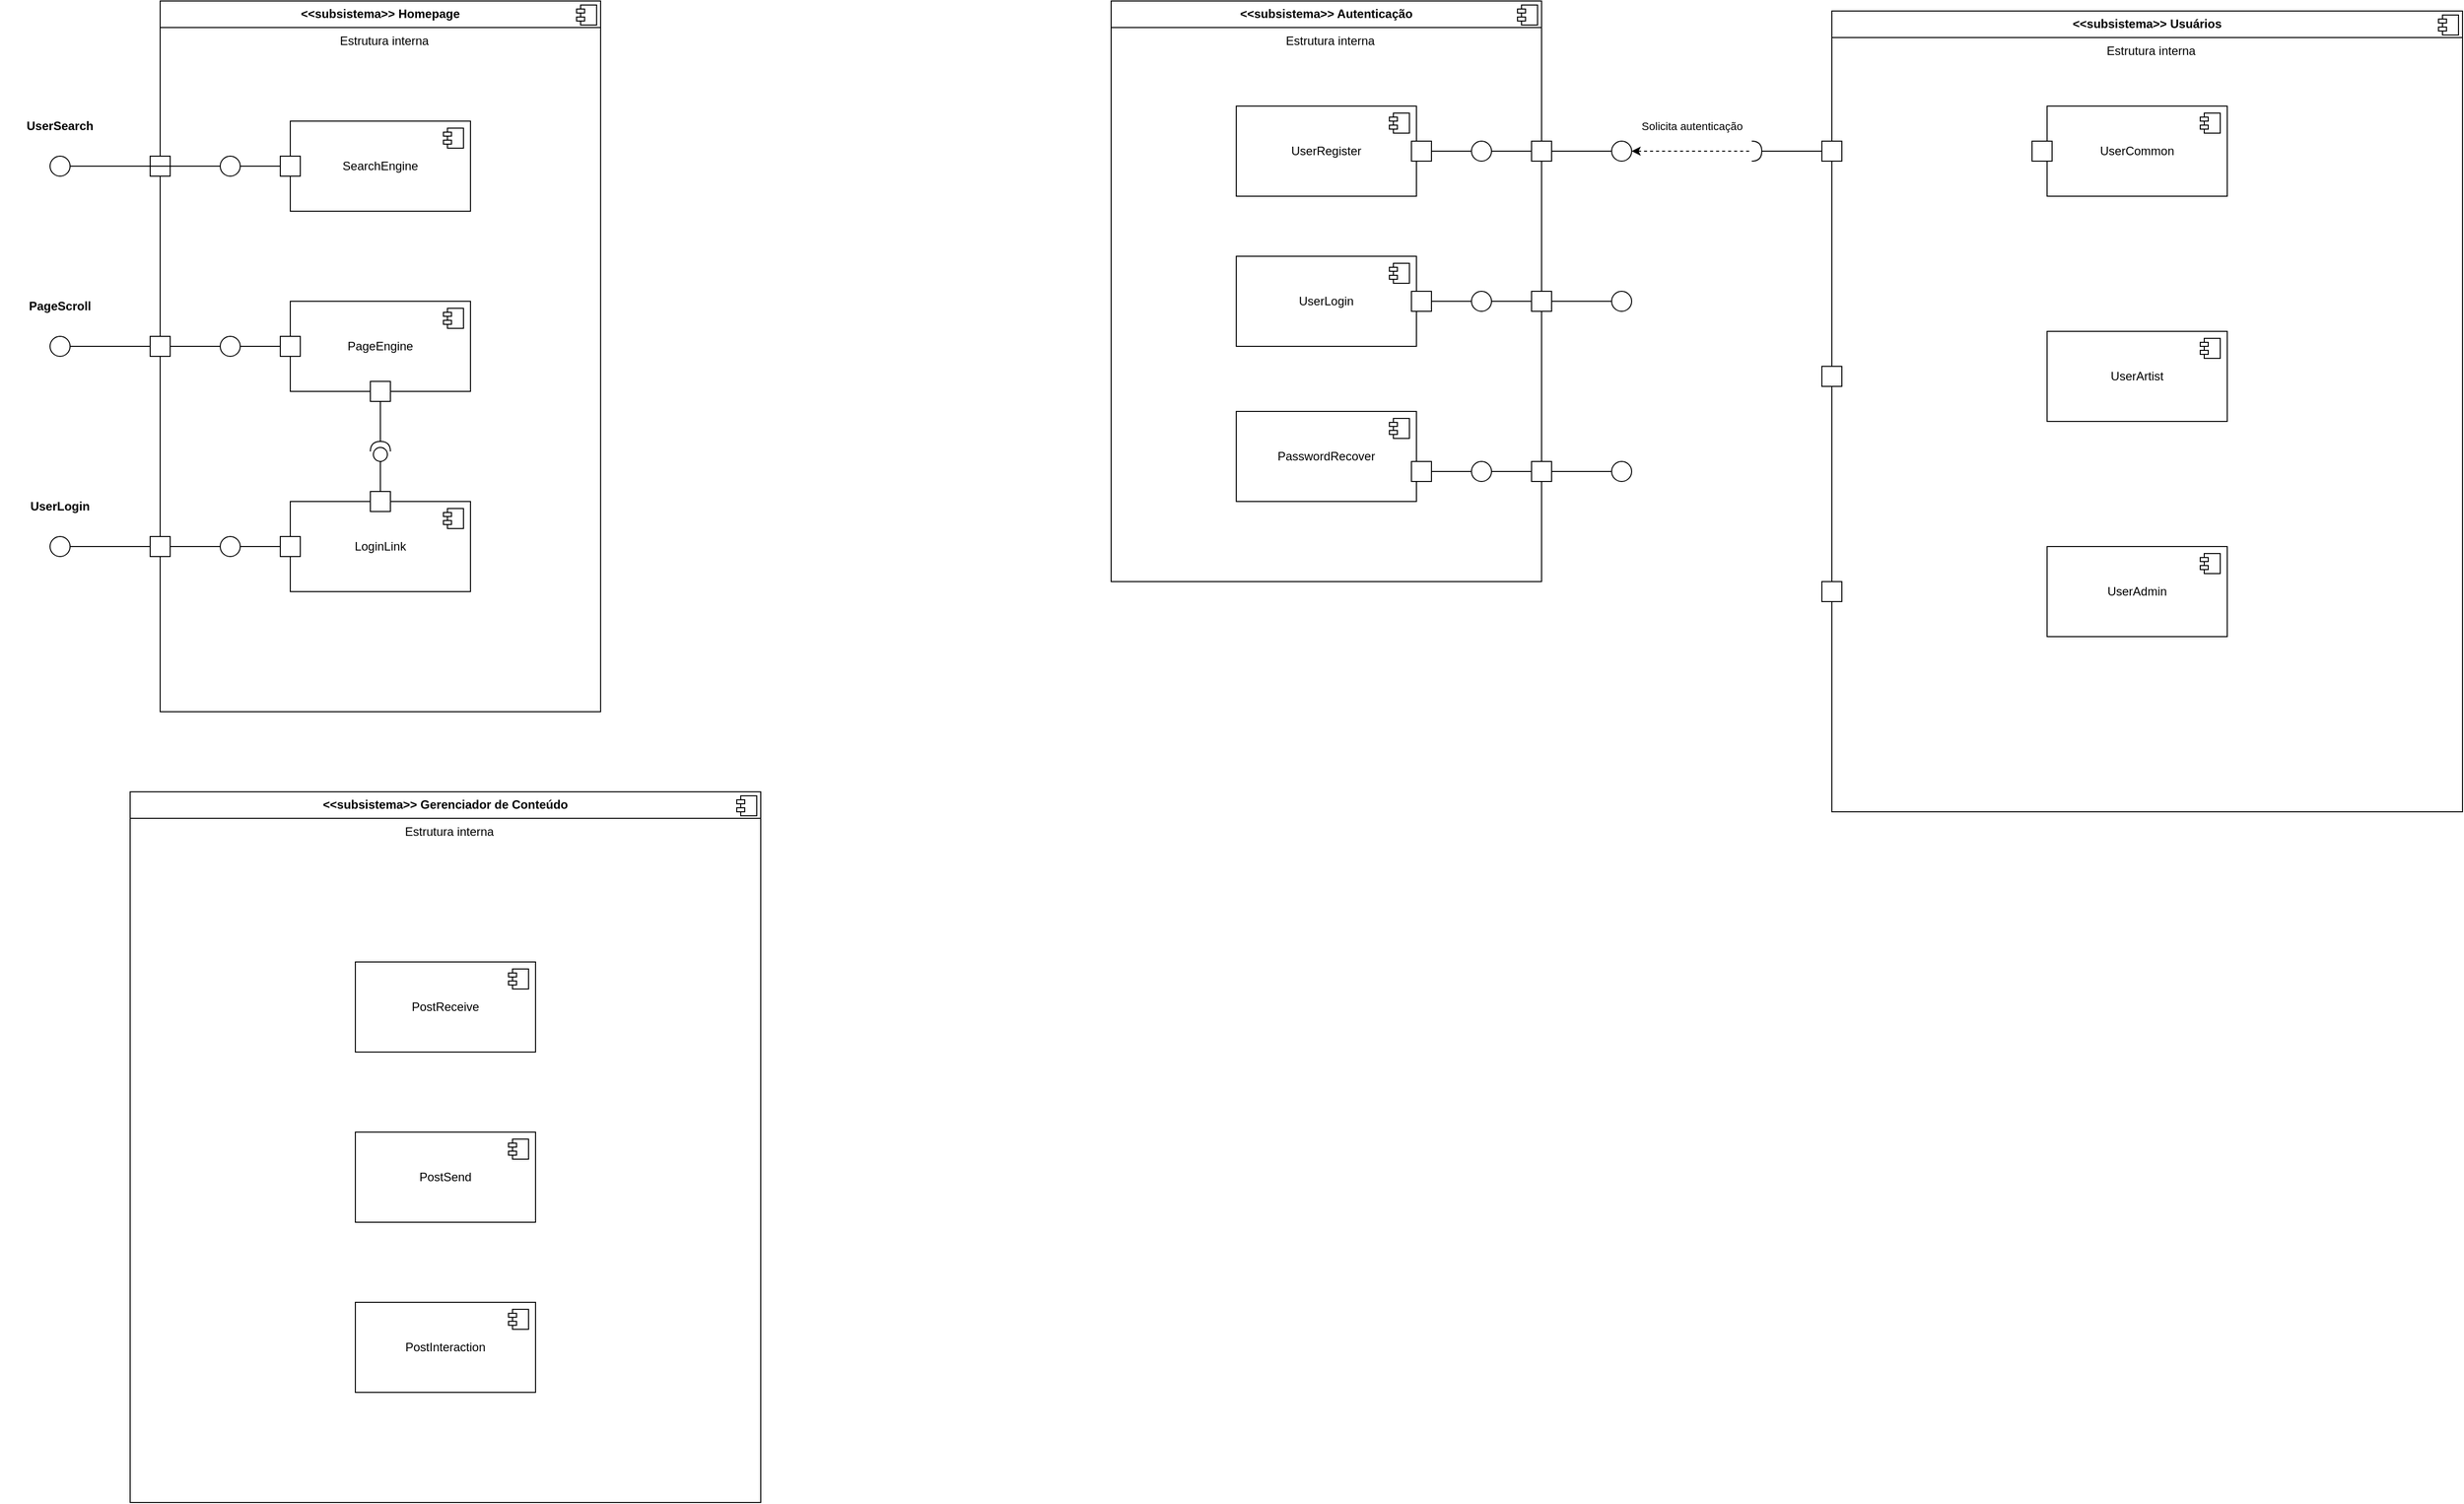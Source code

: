 <mxfile version="26.2.10">
  <diagram name="Page-1" id="truDuzlWjCOWGFAefhHL">
    <mxGraphModel dx="2528" dy="759" grid="1" gridSize="10" guides="1" tooltips="1" connect="1" arrows="1" fold="1" page="1" pageScale="1" pageWidth="1100" pageHeight="850" math="0" shadow="0">
      <root>
        <mxCell id="0" />
        <mxCell id="1" parent="0" />
        <mxCell id="n0_EX05j0_A7SR8eXa2z-1" value="&lt;p style=&quot;margin: 6px 0px 0px;&quot;&gt;&lt;b&gt;&amp;lt;&amp;lt;subsistema&amp;gt;&amp;gt; Homepage&lt;/b&gt;&lt;/p&gt;&lt;hr size=&quot;1&quot; style=&quot;border-style:solid;&quot;&gt;&lt;p style=&quot;margin:0px;margin-left:8px;&quot;&gt;Estrutura interna&lt;/p&gt;" style="align=center;overflow=fill;html=1;dropTarget=0;whiteSpace=wrap;" vertex="1" parent="1">
          <mxGeometry x="140" y="80" width="440" height="710" as="geometry" />
        </mxCell>
        <mxCell id="n0_EX05j0_A7SR8eXa2z-2" value="" style="shape=component;jettyWidth=8;jettyHeight=4;" vertex="1" parent="n0_EX05j0_A7SR8eXa2z-1">
          <mxGeometry x="1" width="20" height="20" relative="1" as="geometry">
            <mxPoint x="-24" y="4" as="offset" />
          </mxGeometry>
        </mxCell>
        <mxCell id="n0_EX05j0_A7SR8eXa2z-3" value="SearchEngine" style="html=1;dropTarget=0;whiteSpace=wrap;" vertex="1" parent="1">
          <mxGeometry x="270" y="200" width="180" height="90" as="geometry" />
        </mxCell>
        <mxCell id="n0_EX05j0_A7SR8eXa2z-4" value="" style="shape=module;jettyWidth=8;jettyHeight=4;" vertex="1" parent="n0_EX05j0_A7SR8eXa2z-3">
          <mxGeometry x="1" width="20" height="20" relative="1" as="geometry">
            <mxPoint x="-27" y="7" as="offset" />
          </mxGeometry>
        </mxCell>
        <mxCell id="n0_EX05j0_A7SR8eXa2z-8" value="" style="edgeStyle=orthogonalEdgeStyle;rounded=0;orthogonalLoop=1;jettySize=auto;html=1;entryX=0;entryY=0.5;entryDx=0;entryDy=0;endArrow=none;startFill=0;exitX=1;exitY=0.5;exitDx=0;exitDy=0;" edge="1" parent="1" source="n0_EX05j0_A7SR8eXa2z-9" target="n0_EX05j0_A7SR8eXa2z-3">
          <mxGeometry relative="1" as="geometry">
            <mxPoint x="50" y="205" as="sourcePoint" />
            <mxPoint x="240" y="205" as="targetPoint" />
            <Array as="points" />
          </mxGeometry>
        </mxCell>
        <mxCell id="n0_EX05j0_A7SR8eXa2z-12" value="" style="whiteSpace=wrap;html=1;aspect=fixed;fillColor=light-dark(#FFFFFF,#FFFFFF);" vertex="1" parent="1">
          <mxGeometry x="130" y="235" width="20" height="20" as="geometry" />
        </mxCell>
        <mxCell id="n0_EX05j0_A7SR8eXa2z-15" value="" style="ellipse;whiteSpace=wrap;html=1;aspect=fixed;fillColor=light-dark(#FFFFFF,#FFFFFF);" vertex="1" parent="1">
          <mxGeometry x="30" y="235" width="20" height="20" as="geometry" />
        </mxCell>
        <mxCell id="n0_EX05j0_A7SR8eXa2z-17" value="" style="edgeStyle=orthogonalEdgeStyle;rounded=0;orthogonalLoop=1;jettySize=auto;html=1;entryX=0;entryY=0.5;entryDx=0;entryDy=0;endArrow=none;startFill=0;exitX=1;exitY=0.5;exitDx=0;exitDy=0;" edge="1" parent="1" source="n0_EX05j0_A7SR8eXa2z-15" target="n0_EX05j0_A7SR8eXa2z-16">
          <mxGeometry relative="1" as="geometry">
            <mxPoint x="50" y="245" as="sourcePoint" />
            <mxPoint x="240" y="245" as="targetPoint" />
            <Array as="points" />
          </mxGeometry>
        </mxCell>
        <mxCell id="n0_EX05j0_A7SR8eXa2z-16" value="" style="ellipse;whiteSpace=wrap;html=1;aspect=fixed;fillColor=light-dark(#FFFFFF,#FFFFFF);" vertex="1" parent="1">
          <mxGeometry x="200" y="235" width="20" height="20" as="geometry" />
        </mxCell>
        <mxCell id="n0_EX05j0_A7SR8eXa2z-21" value="UserSearch" style="text;align=center;fontStyle=1;verticalAlign=middle;spacingLeft=3;spacingRight=3;strokeColor=none;rotatable=0;points=[[0,0.5],[1,0.5]];portConstraint=eastwest;html=1;whiteSpace=wrap;" vertex="1" parent="1">
          <mxGeometry x="-20" y="180" width="120" height="50" as="geometry" />
        </mxCell>
        <mxCell id="n0_EX05j0_A7SR8eXa2z-22" value="" style="edgeStyle=orthogonalEdgeStyle;rounded=0;orthogonalLoop=1;jettySize=auto;html=1;entryX=0;entryY=0.5;entryDx=0;entryDy=0;endArrow=none;startFill=0;exitX=1;exitY=0.5;exitDx=0;exitDy=0;" edge="1" parent="1" source="n0_EX05j0_A7SR8eXa2z-16" target="n0_EX05j0_A7SR8eXa2z-9">
          <mxGeometry relative="1" as="geometry">
            <mxPoint x="200" y="245" as="sourcePoint" />
            <mxPoint x="270" y="245" as="targetPoint" />
            <Array as="points" />
          </mxGeometry>
        </mxCell>
        <mxCell id="n0_EX05j0_A7SR8eXa2z-9" value="" style="whiteSpace=wrap;html=1;aspect=fixed;fillColor=light-dark(#FFFFFF,#FFFFFF);" vertex="1" parent="1">
          <mxGeometry x="260" y="235" width="20" height="20" as="geometry" />
        </mxCell>
        <mxCell id="n0_EX05j0_A7SR8eXa2z-23" value="PageEngine" style="html=1;dropTarget=0;whiteSpace=wrap;" vertex="1" parent="1">
          <mxGeometry x="270" y="380" width="180" height="90" as="geometry" />
        </mxCell>
        <mxCell id="n0_EX05j0_A7SR8eXa2z-24" value="" style="shape=module;jettyWidth=8;jettyHeight=4;" vertex="1" parent="n0_EX05j0_A7SR8eXa2z-23">
          <mxGeometry x="1" width="20" height="20" relative="1" as="geometry">
            <mxPoint x="-27" y="7" as="offset" />
          </mxGeometry>
        </mxCell>
        <mxCell id="n0_EX05j0_A7SR8eXa2z-25" value="" style="ellipse;whiteSpace=wrap;html=1;aspect=fixed;fillColor=light-dark(#FFFFFF,#FFFFFF);" vertex="1" parent="1">
          <mxGeometry x="30" y="415" width="20" height="20" as="geometry" />
        </mxCell>
        <mxCell id="n0_EX05j0_A7SR8eXa2z-26" value="" style="edgeStyle=orthogonalEdgeStyle;rounded=0;orthogonalLoop=1;jettySize=auto;html=1;entryX=0;entryY=0.5;entryDx=0;entryDy=0;endArrow=none;startFill=0;exitX=1;exitY=0.5;exitDx=0;exitDy=0;" edge="1" parent="1" source="n0_EX05j0_A7SR8eXa2z-39" target="n0_EX05j0_A7SR8eXa2z-27">
          <mxGeometry relative="1" as="geometry">
            <mxPoint x="50" y="425" as="sourcePoint" />
            <mxPoint x="240" y="425" as="targetPoint" />
            <Array as="points" />
          </mxGeometry>
        </mxCell>
        <mxCell id="n0_EX05j0_A7SR8eXa2z-37" style="edgeStyle=orthogonalEdgeStyle;rounded=0;orthogonalLoop=1;jettySize=auto;html=1;entryX=0;entryY=0.5;entryDx=0;entryDy=0;endArrow=none;startFill=0;" edge="1" parent="1" source="n0_EX05j0_A7SR8eXa2z-27" target="n0_EX05j0_A7SR8eXa2z-29">
          <mxGeometry relative="1" as="geometry" />
        </mxCell>
        <mxCell id="n0_EX05j0_A7SR8eXa2z-27" value="" style="ellipse;whiteSpace=wrap;html=1;aspect=fixed;fillColor=light-dark(#FFFFFF,#FFFFFF);" vertex="1" parent="1">
          <mxGeometry x="200" y="415" width="20" height="20" as="geometry" />
        </mxCell>
        <mxCell id="n0_EX05j0_A7SR8eXa2z-28" value="PageScroll" style="text;align=center;fontStyle=1;verticalAlign=middle;spacingLeft=3;spacingRight=3;strokeColor=none;rotatable=0;points=[[0,0.5],[1,0.5]];portConstraint=eastwest;html=1;whiteSpace=wrap;" vertex="1" parent="1">
          <mxGeometry x="-20" y="360" width="120" height="50" as="geometry" />
        </mxCell>
        <mxCell id="n0_EX05j0_A7SR8eXa2z-29" value="" style="whiteSpace=wrap;html=1;aspect=fixed;fillColor=light-dark(#FFFFFF,#FFFFFF);" vertex="1" parent="1">
          <mxGeometry x="260" y="415" width="20" height="20" as="geometry" />
        </mxCell>
        <mxCell id="n0_EX05j0_A7SR8eXa2z-65" style="edgeStyle=orthogonalEdgeStyle;rounded=0;orthogonalLoop=1;jettySize=auto;html=1;entryX=0.5;entryY=1;entryDx=0;entryDy=0;endArrow=none;startFill=0;" edge="1" parent="1" source="n0_EX05j0_A7SR8eXa2z-67" target="n0_EX05j0_A7SR8eXa2z-70">
          <mxGeometry relative="1" as="geometry" />
        </mxCell>
        <mxCell id="n0_EX05j0_A7SR8eXa2z-30" value="LoginLink" style="html=1;dropTarget=0;whiteSpace=wrap;" vertex="1" parent="1">
          <mxGeometry x="270" y="580" width="180" height="90" as="geometry" />
        </mxCell>
        <mxCell id="n0_EX05j0_A7SR8eXa2z-31" value="" style="shape=module;jettyWidth=8;jettyHeight=4;" vertex="1" parent="n0_EX05j0_A7SR8eXa2z-30">
          <mxGeometry x="1" width="20" height="20" relative="1" as="geometry">
            <mxPoint x="-27" y="7" as="offset" />
          </mxGeometry>
        </mxCell>
        <mxCell id="n0_EX05j0_A7SR8eXa2z-32" value="" style="ellipse;whiteSpace=wrap;html=1;aspect=fixed;fillColor=light-dark(#FFFFFF,#FFFFFF);" vertex="1" parent="1">
          <mxGeometry x="30" y="615" width="20" height="20" as="geometry" />
        </mxCell>
        <mxCell id="n0_EX05j0_A7SR8eXa2z-33" value="" style="edgeStyle=orthogonalEdgeStyle;rounded=0;orthogonalLoop=1;jettySize=auto;html=1;entryX=0;entryY=0.5;entryDx=0;entryDy=0;endArrow=none;startFill=0;exitX=1;exitY=0.5;exitDx=0;exitDy=0;" edge="1" parent="1" source="n0_EX05j0_A7SR8eXa2z-32" target="n0_EX05j0_A7SR8eXa2z-34">
          <mxGeometry relative="1" as="geometry">
            <mxPoint x="50" y="625" as="sourcePoint" />
            <mxPoint x="240" y="625" as="targetPoint" />
            <Array as="points" />
          </mxGeometry>
        </mxCell>
        <mxCell id="n0_EX05j0_A7SR8eXa2z-38" style="edgeStyle=orthogonalEdgeStyle;rounded=0;orthogonalLoop=1;jettySize=auto;html=1;entryX=0;entryY=0.5;entryDx=0;entryDy=0;endArrow=none;startFill=0;" edge="1" parent="1" source="n0_EX05j0_A7SR8eXa2z-34" target="n0_EX05j0_A7SR8eXa2z-36">
          <mxGeometry relative="1" as="geometry" />
        </mxCell>
        <mxCell id="n0_EX05j0_A7SR8eXa2z-34" value="" style="ellipse;whiteSpace=wrap;html=1;aspect=fixed;fillColor=light-dark(#FFFFFF,#FFFFFF);" vertex="1" parent="1">
          <mxGeometry x="200" y="615" width="20" height="20" as="geometry" />
        </mxCell>
        <mxCell id="n0_EX05j0_A7SR8eXa2z-35" value="UserLogin" style="text;align=center;fontStyle=1;verticalAlign=middle;spacingLeft=3;spacingRight=3;strokeColor=none;rotatable=0;points=[[0,0.5],[1,0.5]];portConstraint=eastwest;html=1;whiteSpace=wrap;" vertex="1" parent="1">
          <mxGeometry x="-20" y="560" width="120" height="50" as="geometry" />
        </mxCell>
        <mxCell id="n0_EX05j0_A7SR8eXa2z-36" value="" style="whiteSpace=wrap;html=1;aspect=fixed;fillColor=light-dark(#FFFFFF,#FFFFFF);" vertex="1" parent="1">
          <mxGeometry x="260" y="615" width="20" height="20" as="geometry" />
        </mxCell>
        <mxCell id="n0_EX05j0_A7SR8eXa2z-40" value="" style="edgeStyle=orthogonalEdgeStyle;rounded=0;orthogonalLoop=1;jettySize=auto;html=1;entryX=0;entryY=0.5;entryDx=0;entryDy=0;endArrow=none;startFill=0;exitX=1;exitY=0.5;exitDx=0;exitDy=0;" edge="1" parent="1" source="n0_EX05j0_A7SR8eXa2z-25" target="n0_EX05j0_A7SR8eXa2z-39">
          <mxGeometry relative="1" as="geometry">
            <mxPoint x="50" y="425" as="sourcePoint" />
            <mxPoint x="200" y="425" as="targetPoint" />
            <Array as="points" />
          </mxGeometry>
        </mxCell>
        <mxCell id="n0_EX05j0_A7SR8eXa2z-39" value="" style="whiteSpace=wrap;html=1;aspect=fixed;fillColor=light-dark(#FFFFFF,#FFFFFF);" vertex="1" parent="1">
          <mxGeometry x="130" y="415" width="20" height="20" as="geometry" />
        </mxCell>
        <mxCell id="n0_EX05j0_A7SR8eXa2z-41" value="" style="whiteSpace=wrap;html=1;aspect=fixed;fillColor=light-dark(#FFFFFF,#FFFFFF);" vertex="1" parent="1">
          <mxGeometry x="130" y="615" width="20" height="20" as="geometry" />
        </mxCell>
        <mxCell id="n0_EX05j0_A7SR8eXa2z-66" value="" style="edgeStyle=orthogonalEdgeStyle;rounded=0;orthogonalLoop=1;jettySize=auto;html=1;entryX=0;entryY=0.5;entryDx=0;entryDy=0;endArrow=none;startFill=0;entryPerimeter=0;" edge="1" parent="1" source="n0_EX05j0_A7SR8eXa2z-68" target="n0_EX05j0_A7SR8eXa2z-67">
          <mxGeometry relative="1" as="geometry">
            <mxPoint x="360" y="580" as="sourcePoint" />
            <mxPoint x="360" y="470" as="targetPoint" />
          </mxGeometry>
        </mxCell>
        <mxCell id="n0_EX05j0_A7SR8eXa2z-67" value="" style="shape=providedRequiredInterface;html=1;verticalLabelPosition=bottom;sketch=0;rotation=-90;" vertex="1" parent="1">
          <mxGeometry x="350" y="520" width="20" height="20" as="geometry" />
        </mxCell>
        <mxCell id="n0_EX05j0_A7SR8eXa2z-69" value="" style="edgeStyle=orthogonalEdgeStyle;rounded=0;orthogonalLoop=1;jettySize=auto;html=1;entryX=0.5;entryY=0;entryDx=0;entryDy=0;endArrow=none;startFill=0;" edge="1" parent="1" source="n0_EX05j0_A7SR8eXa2z-30" target="n0_EX05j0_A7SR8eXa2z-68">
          <mxGeometry relative="1" as="geometry">
            <mxPoint x="360" y="580" as="sourcePoint" />
            <mxPoint x="360" y="540" as="targetPoint" />
            <Array as="points">
              <mxPoint x="360" y="560" />
              <mxPoint x="360" y="560" />
            </Array>
          </mxGeometry>
        </mxCell>
        <mxCell id="n0_EX05j0_A7SR8eXa2z-68" value="" style="whiteSpace=wrap;html=1;aspect=fixed;fillColor=light-dark(#FFFFFF,#FFFFFF);" vertex="1" parent="1">
          <mxGeometry x="350" y="570" width="20" height="20" as="geometry" />
        </mxCell>
        <mxCell id="n0_EX05j0_A7SR8eXa2z-70" value="" style="whiteSpace=wrap;html=1;aspect=fixed;fillColor=light-dark(#FFFFFF,#FFFFFF);" vertex="1" parent="1">
          <mxGeometry x="350" y="460" width="20" height="20" as="geometry" />
        </mxCell>
        <mxCell id="n0_EX05j0_A7SR8eXa2z-71" value="&lt;p style=&quot;margin: 6px 0px 0px;&quot;&gt;&lt;b&gt;&amp;lt;&amp;lt;subsistema&amp;gt;&amp;gt; Usuários&lt;/b&gt;&lt;/p&gt;&lt;hr size=&quot;1&quot; style=&quot;border-style:solid;&quot;&gt;&lt;p style=&quot;margin:0px;margin-left:8px;&quot;&gt;Estrutura interna&lt;/p&gt;" style="align=center;overflow=fill;html=1;dropTarget=0;whiteSpace=wrap;" vertex="1" parent="1">
          <mxGeometry x="1810" y="90" width="630" height="800" as="geometry" />
        </mxCell>
        <mxCell id="n0_EX05j0_A7SR8eXa2z-72" value="" style="shape=component;jettyWidth=8;jettyHeight=4;" vertex="1" parent="n0_EX05j0_A7SR8eXa2z-71">
          <mxGeometry x="1" width="20" height="20" relative="1" as="geometry">
            <mxPoint x="-24" y="4" as="offset" />
          </mxGeometry>
        </mxCell>
        <mxCell id="n0_EX05j0_A7SR8eXa2z-73" value="UserCommon" style="html=1;dropTarget=0;whiteSpace=wrap;" vertex="1" parent="1">
          <mxGeometry x="2025" y="185" width="180" height="90" as="geometry" />
        </mxCell>
        <mxCell id="n0_EX05j0_A7SR8eXa2z-74" value="" style="shape=module;jettyWidth=8;jettyHeight=4;" vertex="1" parent="n0_EX05j0_A7SR8eXa2z-73">
          <mxGeometry x="1" width="20" height="20" relative="1" as="geometry">
            <mxPoint x="-27" y="7" as="offset" />
          </mxGeometry>
        </mxCell>
        <mxCell id="n0_EX05j0_A7SR8eXa2z-75" value="UserArtist" style="html=1;dropTarget=0;whiteSpace=wrap;" vertex="1" parent="1">
          <mxGeometry x="2025" y="410" width="180" height="90" as="geometry" />
        </mxCell>
        <mxCell id="n0_EX05j0_A7SR8eXa2z-76" value="" style="shape=module;jettyWidth=8;jettyHeight=4;" vertex="1" parent="n0_EX05j0_A7SR8eXa2z-75">
          <mxGeometry x="1" width="20" height="20" relative="1" as="geometry">
            <mxPoint x="-27" y="7" as="offset" />
          </mxGeometry>
        </mxCell>
        <mxCell id="n0_EX05j0_A7SR8eXa2z-79" value="" style="group" vertex="1" connectable="0" parent="1">
          <mxGeometry x="110" y="870" width="630" height="710" as="geometry" />
        </mxCell>
        <mxCell id="n0_EX05j0_A7SR8eXa2z-47" value="&lt;p style=&quot;margin: 6px 0px 0px;&quot;&gt;&lt;b&gt;&amp;lt;&amp;lt;subsistema&amp;gt;&amp;gt; Gerenciador de Conteúdo&lt;/b&gt;&lt;/p&gt;&lt;hr size=&quot;1&quot; style=&quot;border-style:solid;&quot;&gt;&lt;p style=&quot;margin:0px;margin-left:8px;&quot;&gt;Estrutura interna&lt;/p&gt;" style="align=center;overflow=fill;html=1;dropTarget=0;whiteSpace=wrap;" vertex="1" parent="n0_EX05j0_A7SR8eXa2z-79">
          <mxGeometry width="630" height="710" as="geometry" />
        </mxCell>
        <mxCell id="n0_EX05j0_A7SR8eXa2z-48" value="" style="shape=component;jettyWidth=8;jettyHeight=4;" vertex="1" parent="n0_EX05j0_A7SR8eXa2z-47">
          <mxGeometry x="1" width="20" height="20" relative="1" as="geometry">
            <mxPoint x="-24" y="4" as="offset" />
          </mxGeometry>
        </mxCell>
        <mxCell id="n0_EX05j0_A7SR8eXa2z-49" value="PostReceive" style="html=1;dropTarget=0;whiteSpace=wrap;" vertex="1" parent="n0_EX05j0_A7SR8eXa2z-79">
          <mxGeometry x="225" y="170" width="180" height="90" as="geometry" />
        </mxCell>
        <mxCell id="n0_EX05j0_A7SR8eXa2z-50" value="" style="shape=module;jettyWidth=8;jettyHeight=4;" vertex="1" parent="n0_EX05j0_A7SR8eXa2z-49">
          <mxGeometry x="1" width="20" height="20" relative="1" as="geometry">
            <mxPoint x="-27" y="7" as="offset" />
          </mxGeometry>
        </mxCell>
        <mxCell id="n0_EX05j0_A7SR8eXa2z-51" value="PostSend" style="html=1;dropTarget=0;whiteSpace=wrap;" vertex="1" parent="n0_EX05j0_A7SR8eXa2z-79">
          <mxGeometry x="225" y="340" width="180" height="90" as="geometry" />
        </mxCell>
        <mxCell id="n0_EX05j0_A7SR8eXa2z-52" value="" style="shape=module;jettyWidth=8;jettyHeight=4;" vertex="1" parent="n0_EX05j0_A7SR8eXa2z-51">
          <mxGeometry x="1" width="20" height="20" relative="1" as="geometry">
            <mxPoint x="-27" y="7" as="offset" />
          </mxGeometry>
        </mxCell>
        <mxCell id="n0_EX05j0_A7SR8eXa2z-53" value="PostInteraction" style="html=1;dropTarget=0;whiteSpace=wrap;" vertex="1" parent="n0_EX05j0_A7SR8eXa2z-79">
          <mxGeometry x="225" y="510" width="180" height="90" as="geometry" />
        </mxCell>
        <mxCell id="n0_EX05j0_A7SR8eXa2z-54" value="" style="shape=module;jettyWidth=8;jettyHeight=4;" vertex="1" parent="n0_EX05j0_A7SR8eXa2z-53">
          <mxGeometry x="1" width="20" height="20" relative="1" as="geometry">
            <mxPoint x="-27" y="7" as="offset" />
          </mxGeometry>
        </mxCell>
        <mxCell id="n0_EX05j0_A7SR8eXa2z-81" value="" style="whiteSpace=wrap;html=1;aspect=fixed;fillColor=light-dark(#FFFFFF,#FFFFFF);" vertex="1" parent="1">
          <mxGeometry x="1800" y="220" width="20" height="20" as="geometry" />
        </mxCell>
        <mxCell id="n0_EX05j0_A7SR8eXa2z-84" style="edgeStyle=orthogonalEdgeStyle;rounded=0;orthogonalLoop=1;jettySize=auto;html=1;entryX=0;entryY=0.5;entryDx=0;entryDy=0;endArrow=none;startFill=1;entryPerimeter=0;dashed=1;startArrow=classic;" edge="1" parent="1" source="n0_EX05j0_A7SR8eXa2z-94" target="n0_EX05j0_A7SR8eXa2z-96">
          <mxGeometry relative="1" as="geometry" />
        </mxCell>
        <mxCell id="n0_EX05j0_A7SR8eXa2z-101" value="Solicita autenticação" style="edgeLabel;html=1;align=center;verticalAlign=middle;resizable=0;points=[];" vertex="1" connectable="0" parent="n0_EX05j0_A7SR8eXa2z-84">
          <mxGeometry x="-0.108" y="1" relative="1" as="geometry">
            <mxPoint x="6" y="-24" as="offset" />
          </mxGeometry>
        </mxCell>
        <mxCell id="n0_EX05j0_A7SR8eXa2z-90" value="" style="whiteSpace=wrap;html=1;aspect=fixed;fillColor=light-dark(#FFFFFF,#FFFFFF);" vertex="1" parent="1">
          <mxGeometry x="2010" y="220" width="20" height="20" as="geometry" />
        </mxCell>
        <mxCell id="n0_EX05j0_A7SR8eXa2z-95" value="" style="edgeStyle=orthogonalEdgeStyle;rounded=0;orthogonalLoop=1;jettySize=auto;html=1;entryX=0;entryY=0.5;entryDx=0;entryDy=0;endArrow=none;startFill=0;" edge="1" parent="1" source="n0_EX05j0_A7SR8eXa2z-82" target="n0_EX05j0_A7SR8eXa2z-94">
          <mxGeometry relative="1" as="geometry">
            <mxPoint x="1560" y="230" as="sourcePoint" />
            <mxPoint x="1730" y="230" as="targetPoint" />
          </mxGeometry>
        </mxCell>
        <mxCell id="n0_EX05j0_A7SR8eXa2z-94" value="" style="ellipse;whiteSpace=wrap;html=1;aspect=fixed;fillColor=light-dark(#FFFFFF,#FFFFFF);" vertex="1" parent="1">
          <mxGeometry x="1590" y="220" width="20" height="20" as="geometry" />
        </mxCell>
        <mxCell id="n0_EX05j0_A7SR8eXa2z-99" style="edgeStyle=orthogonalEdgeStyle;rounded=0;orthogonalLoop=1;jettySize=auto;html=1;entryX=0;entryY=0.5;entryDx=0;entryDy=0;endArrow=none;startFill=0;" edge="1" parent="1" source="n0_EX05j0_A7SR8eXa2z-96" target="n0_EX05j0_A7SR8eXa2z-81">
          <mxGeometry relative="1" as="geometry" />
        </mxCell>
        <mxCell id="n0_EX05j0_A7SR8eXa2z-96" value="" style="shape=requiredInterface;html=1;verticalLabelPosition=bottom;sketch=0;" vertex="1" parent="1">
          <mxGeometry x="1730" y="220" width="10" height="20" as="geometry" />
        </mxCell>
        <mxCell id="n0_EX05j0_A7SR8eXa2z-97" value="UserAdmin" style="html=1;dropTarget=0;whiteSpace=wrap;" vertex="1" parent="1">
          <mxGeometry x="2025" y="625" width="180" height="90" as="geometry" />
        </mxCell>
        <mxCell id="n0_EX05j0_A7SR8eXa2z-98" value="" style="shape=module;jettyWidth=8;jettyHeight=4;" vertex="1" parent="n0_EX05j0_A7SR8eXa2z-97">
          <mxGeometry x="1" width="20" height="20" relative="1" as="geometry">
            <mxPoint x="-27" y="7" as="offset" />
          </mxGeometry>
        </mxCell>
        <mxCell id="n0_EX05j0_A7SR8eXa2z-45" value="&lt;p style=&quot;margin: 6px 0px 0px;&quot;&gt;&lt;b&gt;&amp;lt;&amp;lt;subsistema&amp;gt;&amp;gt; Autenticação&lt;/b&gt;&lt;/p&gt;&lt;hr size=&quot;1&quot; style=&quot;border-style:solid;&quot;&gt;&lt;p style=&quot;margin:0px;margin-left:8px;&quot;&gt;Estrutura interna&lt;/p&gt;" style="align=center;overflow=fill;html=1;dropTarget=0;whiteSpace=wrap;" vertex="1" parent="1">
          <mxGeometry x="1090" y="80" width="430" height="580" as="geometry" />
        </mxCell>
        <mxCell id="n0_EX05j0_A7SR8eXa2z-46" value="" style="shape=component;jettyWidth=8;jettyHeight=4;" vertex="1" parent="n0_EX05j0_A7SR8eXa2z-45">
          <mxGeometry x="1" width="20" height="20" relative="1" as="geometry">
            <mxPoint x="-24" y="4" as="offset" />
          </mxGeometry>
        </mxCell>
        <mxCell id="n0_EX05j0_A7SR8eXa2z-55" value="UserRegister" style="html=1;dropTarget=0;whiteSpace=wrap;" vertex="1" parent="1">
          <mxGeometry x="1215" y="185" width="180" height="90" as="geometry" />
        </mxCell>
        <mxCell id="n0_EX05j0_A7SR8eXa2z-56" value="" style="shape=module;jettyWidth=8;jettyHeight=4;" vertex="1" parent="n0_EX05j0_A7SR8eXa2z-55">
          <mxGeometry x="1" width="20" height="20" relative="1" as="geometry">
            <mxPoint x="-27" y="7" as="offset" />
          </mxGeometry>
        </mxCell>
        <mxCell id="n0_EX05j0_A7SR8eXa2z-57" value="UserLogin" style="html=1;dropTarget=0;whiteSpace=wrap;" vertex="1" parent="1">
          <mxGeometry x="1215" y="335" width="180" height="90" as="geometry" />
        </mxCell>
        <mxCell id="n0_EX05j0_A7SR8eXa2z-58" value="" style="shape=module;jettyWidth=8;jettyHeight=4;" vertex="1" parent="n0_EX05j0_A7SR8eXa2z-57">
          <mxGeometry x="1" width="20" height="20" relative="1" as="geometry">
            <mxPoint x="-27" y="7" as="offset" />
          </mxGeometry>
        </mxCell>
        <mxCell id="n0_EX05j0_A7SR8eXa2z-59" value="PasswordRecover" style="html=1;dropTarget=0;whiteSpace=wrap;" vertex="1" parent="1">
          <mxGeometry x="1215" y="490" width="180" height="90" as="geometry" />
        </mxCell>
        <mxCell id="n0_EX05j0_A7SR8eXa2z-60" value="" style="shape=module;jettyWidth=8;jettyHeight=4;" vertex="1" parent="n0_EX05j0_A7SR8eXa2z-59">
          <mxGeometry x="1" width="20" height="20" relative="1" as="geometry">
            <mxPoint x="-27" y="7" as="offset" />
          </mxGeometry>
        </mxCell>
        <mxCell id="n0_EX05j0_A7SR8eXa2z-82" value="" style="whiteSpace=wrap;html=1;aspect=fixed;fillColor=light-dark(#FFFFFF,#FFFFFF);" vertex="1" parent="1">
          <mxGeometry x="1510" y="220" width="20" height="20" as="geometry" />
        </mxCell>
        <mxCell id="n0_EX05j0_A7SR8eXa2z-92" style="edgeStyle=orthogonalEdgeStyle;rounded=0;orthogonalLoop=1;jettySize=auto;html=1;entryX=0;entryY=0.5;entryDx=0;entryDy=0;endArrow=none;startFill=0;" edge="1" parent="1" source="n0_EX05j0_A7SR8eXa2z-86" target="n0_EX05j0_A7SR8eXa2z-91">
          <mxGeometry relative="1" as="geometry" />
        </mxCell>
        <mxCell id="n0_EX05j0_A7SR8eXa2z-86" value="" style="whiteSpace=wrap;html=1;aspect=fixed;fillColor=light-dark(#FFFFFF,#FFFFFF);" vertex="1" parent="1">
          <mxGeometry x="1390" y="220" width="20" height="20" as="geometry" />
        </mxCell>
        <mxCell id="n0_EX05j0_A7SR8eXa2z-93" style="edgeStyle=orthogonalEdgeStyle;rounded=0;orthogonalLoop=1;jettySize=auto;html=1;entryX=0;entryY=0.5;entryDx=0;entryDy=0;endArrow=none;startFill=0;" edge="1" parent="1" source="n0_EX05j0_A7SR8eXa2z-91" target="n0_EX05j0_A7SR8eXa2z-82">
          <mxGeometry relative="1" as="geometry" />
        </mxCell>
        <mxCell id="n0_EX05j0_A7SR8eXa2z-91" value="" style="ellipse;whiteSpace=wrap;html=1;aspect=fixed;fillColor=light-dark(#FFFFFF,#FFFFFF);" vertex="1" parent="1">
          <mxGeometry x="1450" y="220" width="20" height="20" as="geometry" />
        </mxCell>
        <mxCell id="n0_EX05j0_A7SR8eXa2z-103" value="" style="whiteSpace=wrap;html=1;aspect=fixed;fillColor=light-dark(#FFFFFF,#FFFFFF);" vertex="1" parent="1">
          <mxGeometry x="1510" y="370" width="20" height="20" as="geometry" />
        </mxCell>
        <mxCell id="n0_EX05j0_A7SR8eXa2z-104" style="edgeStyle=orthogonalEdgeStyle;rounded=0;orthogonalLoop=1;jettySize=auto;html=1;entryX=0;entryY=0.5;entryDx=0;entryDy=0;endArrow=none;startFill=0;" edge="1" parent="1" source="n0_EX05j0_A7SR8eXa2z-105" target="n0_EX05j0_A7SR8eXa2z-107">
          <mxGeometry relative="1" as="geometry" />
        </mxCell>
        <mxCell id="n0_EX05j0_A7SR8eXa2z-105" value="" style="whiteSpace=wrap;html=1;aspect=fixed;fillColor=light-dark(#FFFFFF,#FFFFFF);" vertex="1" parent="1">
          <mxGeometry x="1390" y="370" width="20" height="20" as="geometry" />
        </mxCell>
        <mxCell id="n0_EX05j0_A7SR8eXa2z-106" style="edgeStyle=orthogonalEdgeStyle;rounded=0;orthogonalLoop=1;jettySize=auto;html=1;entryX=0;entryY=0.5;entryDx=0;entryDy=0;endArrow=none;startFill=0;" edge="1" parent="1" source="n0_EX05j0_A7SR8eXa2z-107" target="n0_EX05j0_A7SR8eXa2z-103">
          <mxGeometry relative="1" as="geometry" />
        </mxCell>
        <mxCell id="n0_EX05j0_A7SR8eXa2z-107" value="" style="ellipse;whiteSpace=wrap;html=1;aspect=fixed;fillColor=light-dark(#FFFFFF,#FFFFFF);" vertex="1" parent="1">
          <mxGeometry x="1450" y="370" width="20" height="20" as="geometry" />
        </mxCell>
        <mxCell id="n0_EX05j0_A7SR8eXa2z-108" value="" style="edgeStyle=orthogonalEdgeStyle;rounded=0;orthogonalLoop=1;jettySize=auto;html=1;entryX=0;entryY=0.5;entryDx=0;entryDy=0;endArrow=none;startFill=0;" edge="1" parent="1" source="n0_EX05j0_A7SR8eXa2z-103" target="n0_EX05j0_A7SR8eXa2z-109">
          <mxGeometry relative="1" as="geometry">
            <mxPoint x="1560" y="380" as="sourcePoint" />
            <mxPoint x="1730" y="380" as="targetPoint" />
          </mxGeometry>
        </mxCell>
        <mxCell id="n0_EX05j0_A7SR8eXa2z-109" value="" style="ellipse;whiteSpace=wrap;html=1;aspect=fixed;fillColor=light-dark(#FFFFFF,#FFFFFF);" vertex="1" parent="1">
          <mxGeometry x="1590" y="370" width="20" height="20" as="geometry" />
        </mxCell>
        <mxCell id="n0_EX05j0_A7SR8eXa2z-110" value="" style="whiteSpace=wrap;html=1;aspect=fixed;fillColor=light-dark(#FFFFFF,#FFFFFF);" vertex="1" parent="1">
          <mxGeometry x="1510" y="540" width="20" height="20" as="geometry" />
        </mxCell>
        <mxCell id="n0_EX05j0_A7SR8eXa2z-111" style="edgeStyle=orthogonalEdgeStyle;rounded=0;orthogonalLoop=1;jettySize=auto;html=1;entryX=0;entryY=0.5;entryDx=0;entryDy=0;endArrow=none;startFill=0;" edge="1" parent="1" source="n0_EX05j0_A7SR8eXa2z-112" target="n0_EX05j0_A7SR8eXa2z-114">
          <mxGeometry relative="1" as="geometry" />
        </mxCell>
        <mxCell id="n0_EX05j0_A7SR8eXa2z-112" value="" style="whiteSpace=wrap;html=1;aspect=fixed;fillColor=light-dark(#FFFFFF,#FFFFFF);" vertex="1" parent="1">
          <mxGeometry x="1390" y="540" width="20" height="20" as="geometry" />
        </mxCell>
        <mxCell id="n0_EX05j0_A7SR8eXa2z-113" style="edgeStyle=orthogonalEdgeStyle;rounded=0;orthogonalLoop=1;jettySize=auto;html=1;entryX=0;entryY=0.5;entryDx=0;entryDy=0;endArrow=none;startFill=0;" edge="1" parent="1" source="n0_EX05j0_A7SR8eXa2z-114" target="n0_EX05j0_A7SR8eXa2z-110">
          <mxGeometry relative="1" as="geometry" />
        </mxCell>
        <mxCell id="n0_EX05j0_A7SR8eXa2z-114" value="" style="ellipse;whiteSpace=wrap;html=1;aspect=fixed;fillColor=light-dark(#FFFFFF,#FFFFFF);" vertex="1" parent="1">
          <mxGeometry x="1450" y="540" width="20" height="20" as="geometry" />
        </mxCell>
        <mxCell id="n0_EX05j0_A7SR8eXa2z-115" value="" style="edgeStyle=orthogonalEdgeStyle;rounded=0;orthogonalLoop=1;jettySize=auto;html=1;entryX=0;entryY=0.5;entryDx=0;entryDy=0;endArrow=none;startFill=0;" edge="1" parent="1" source="n0_EX05j0_A7SR8eXa2z-110" target="n0_EX05j0_A7SR8eXa2z-116">
          <mxGeometry relative="1" as="geometry">
            <mxPoint x="1560" y="550" as="sourcePoint" />
            <mxPoint x="1730" y="550" as="targetPoint" />
          </mxGeometry>
        </mxCell>
        <mxCell id="n0_EX05j0_A7SR8eXa2z-116" value="" style="ellipse;whiteSpace=wrap;html=1;aspect=fixed;fillColor=light-dark(#FFFFFF,#FFFFFF);" vertex="1" parent="1">
          <mxGeometry x="1590" y="540" width="20" height="20" as="geometry" />
        </mxCell>
        <mxCell id="n0_EX05j0_A7SR8eXa2z-117" value="" style="whiteSpace=wrap;html=1;aspect=fixed;fillColor=light-dark(#FFFFFF,#FFFFFF);" vertex="1" parent="1">
          <mxGeometry x="1800" y="445" width="20" height="20" as="geometry" />
        </mxCell>
        <mxCell id="n0_EX05j0_A7SR8eXa2z-118" value="" style="whiteSpace=wrap;html=1;aspect=fixed;fillColor=light-dark(#FFFFFF,#FFFFFF);" vertex="1" parent="1">
          <mxGeometry x="1800" y="660" width="20" height="20" as="geometry" />
        </mxCell>
      </root>
    </mxGraphModel>
  </diagram>
</mxfile>
